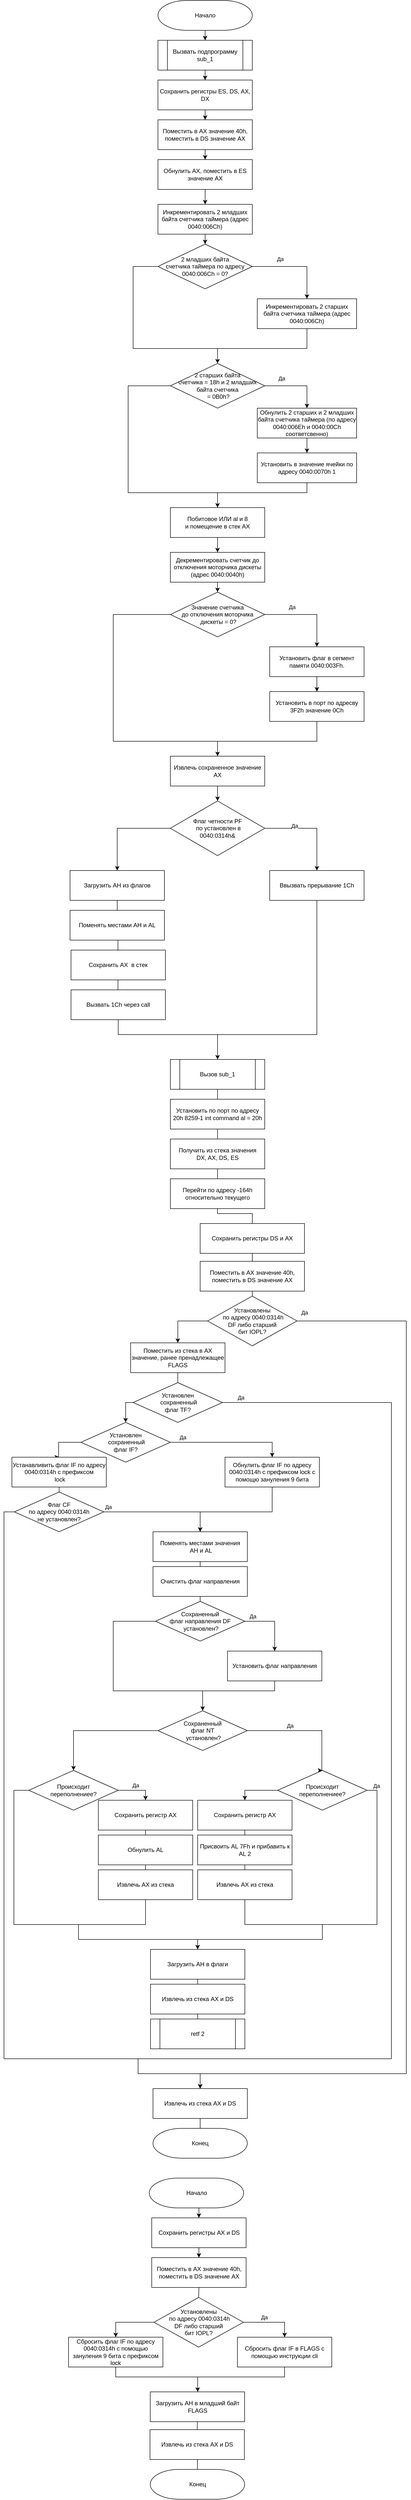 <mxfile version="20.2.8" type="device"><diagram id="fYngIkv_1k9UD44MlV_V" name="Page-1"><mxGraphModel dx="1422" dy="870" grid="1" gridSize="10" guides="1" tooltips="1" connect="1" arrows="1" fold="1" page="1" pageScale="1" pageWidth="850" pageHeight="1100" math="0" shadow="0"><root><mxCell id="0"/><mxCell id="1" parent="0"/><mxCell id="P9aqzzIIjmorkexCd89F-17" style="edgeStyle=orthogonalEdgeStyle;rounded=0;orthogonalLoop=1;jettySize=auto;html=1;entryX=0.5;entryY=0;entryDx=0;entryDy=0;" edge="1" parent="1" source="P9aqzzIIjmorkexCd89F-1" target="P9aqzzIIjmorkexCd89F-4"><mxGeometry relative="1" as="geometry"/></mxCell><mxCell id="P9aqzzIIjmorkexCd89F-1" value="Начало" style="strokeWidth=1;html=1;shape=mxgraph.flowchart.terminator;whiteSpace=wrap;" vertex="1" parent="1"><mxGeometry x="320" y="40" width="190" height="60" as="geometry"/></mxCell><mxCell id="P9aqzzIIjmorkexCd89F-18" style="edgeStyle=orthogonalEdgeStyle;rounded=0;orthogonalLoop=1;jettySize=auto;html=1;entryX=0.5;entryY=0;entryDx=0;entryDy=0;" edge="1" parent="1" source="P9aqzzIIjmorkexCd89F-4" target="P9aqzzIIjmorkexCd89F-5"><mxGeometry relative="1" as="geometry"/></mxCell><mxCell id="P9aqzzIIjmorkexCd89F-4" value="Вызвать подпрограмму sub_1" style="shape=process;whiteSpace=wrap;html=1;backgroundOutline=1;" vertex="1" parent="1"><mxGeometry x="320" y="120" width="190" height="60" as="geometry"/></mxCell><mxCell id="P9aqzzIIjmorkexCd89F-19" style="edgeStyle=orthogonalEdgeStyle;rounded=0;orthogonalLoop=1;jettySize=auto;html=1;" edge="1" parent="1" source="P9aqzzIIjmorkexCd89F-5" target="P9aqzzIIjmorkexCd89F-6"><mxGeometry relative="1" as="geometry"/></mxCell><mxCell id="P9aqzzIIjmorkexCd89F-5" value="Сохранить регистры ES, DS, AX, DX" style="rounded=0;whiteSpace=wrap;html=1;" vertex="1" parent="1"><mxGeometry x="320" y="200" width="190" height="60" as="geometry"/></mxCell><mxCell id="P9aqzzIIjmorkexCd89F-20" style="edgeStyle=orthogonalEdgeStyle;rounded=0;orthogonalLoop=1;jettySize=auto;html=1;" edge="1" parent="1" source="P9aqzzIIjmorkexCd89F-6" target="P9aqzzIIjmorkexCd89F-8"><mxGeometry relative="1" as="geometry"/></mxCell><mxCell id="P9aqzzIIjmorkexCd89F-6" value="Поместить в AX значение 40h, поместить в DS значение AX" style="rounded=0;whiteSpace=wrap;html=1;" vertex="1" parent="1"><mxGeometry x="320" y="280" width="190" height="60" as="geometry"/></mxCell><mxCell id="P9aqzzIIjmorkexCd89F-21" style="edgeStyle=orthogonalEdgeStyle;rounded=0;orthogonalLoop=1;jettySize=auto;html=1;entryX=0.5;entryY=0;entryDx=0;entryDy=0;" edge="1" parent="1" source="P9aqzzIIjmorkexCd89F-8" target="P9aqzzIIjmorkexCd89F-9"><mxGeometry relative="1" as="geometry"/></mxCell><mxCell id="P9aqzzIIjmorkexCd89F-8" value="Обнулить AX, поместить в ES значение AX" style="rounded=0;whiteSpace=wrap;html=1;strokeWidth=1;" vertex="1" parent="1"><mxGeometry x="320" y="360" width="190" height="60" as="geometry"/></mxCell><mxCell id="P9aqzzIIjmorkexCd89F-22" style="edgeStyle=orthogonalEdgeStyle;rounded=0;orthogonalLoop=1;jettySize=auto;html=1;" edge="1" parent="1" source="P9aqzzIIjmorkexCd89F-9" target="P9aqzzIIjmorkexCd89F-10"><mxGeometry relative="1" as="geometry"/></mxCell><mxCell id="P9aqzzIIjmorkexCd89F-9" value="Инкрементировать 2 младших байта счетчика таймера (адрес 0040:006Ch)" style="rounded=0;whiteSpace=wrap;html=1;strokeWidth=1;" vertex="1" parent="1"><mxGeometry x="320" y="450" width="190" height="60" as="geometry"/></mxCell><mxCell id="P9aqzzIIjmorkexCd89F-12" style="edgeStyle=orthogonalEdgeStyle;rounded=0;orthogonalLoop=1;jettySize=auto;html=1;" edge="1" parent="1" source="P9aqzzIIjmorkexCd89F-10" target="P9aqzzIIjmorkexCd89F-11"><mxGeometry relative="1" as="geometry"><Array as="points"><mxPoint x="620" y="575"/></Array></mxGeometry></mxCell><mxCell id="P9aqzzIIjmorkexCd89F-16" value="Да" style="edgeLabel;html=1;align=center;verticalAlign=middle;resizable=0;points=[];" vertex="1" connectable="0" parent="P9aqzzIIjmorkexCd89F-12"><mxGeometry x="-0.36" y="2" relative="1" as="geometry"><mxPoint y="-13" as="offset"/></mxGeometry></mxCell><mxCell id="P9aqzzIIjmorkexCd89F-10" value="2 младших байта &lt;br&gt;счетчика таймера по адресу&lt;br&gt;0040:006Ch = 0?" style="rhombus;whiteSpace=wrap;html=1;strokeWidth=1;" vertex="1" parent="1"><mxGeometry x="320" y="530" width="190" height="90" as="geometry"/></mxCell><mxCell id="P9aqzzIIjmorkexCd89F-11" value="Инкрементировать 2 старших байта счетчика таймера (адрес 0040:006Ch)" style="rounded=0;whiteSpace=wrap;html=1;strokeWidth=1;" vertex="1" parent="1"><mxGeometry x="520" y="640" width="200" height="60" as="geometry"/></mxCell><mxCell id="P9aqzzIIjmorkexCd89F-14" value="" style="endArrow=none;html=1;rounded=0;entryX=0;entryY=0.5;entryDx=0;entryDy=0;" edge="1" parent="1" target="P9aqzzIIjmorkexCd89F-10"><mxGeometry width="50" height="50" relative="1" as="geometry"><mxPoint x="270" y="740" as="sourcePoint"/><mxPoint x="520" y="550" as="targetPoint"/><Array as="points"><mxPoint x="270" y="575"/></Array></mxGeometry></mxCell><mxCell id="P9aqzzIIjmorkexCd89F-15" value="" style="endArrow=none;html=1;rounded=0;entryX=0.5;entryY=1;entryDx=0;entryDy=0;" edge="1" parent="1" target="P9aqzzIIjmorkexCd89F-11"><mxGeometry width="50" height="50" relative="1" as="geometry"><mxPoint x="270" y="740" as="sourcePoint"/><mxPoint x="520" y="550" as="targetPoint"/><Array as="points"><mxPoint x="620" y="740"/></Array></mxGeometry></mxCell><mxCell id="P9aqzzIIjmorkexCd89F-23" value="" style="endArrow=classic;html=1;rounded=0;" edge="1" parent="1"><mxGeometry width="50" height="50" relative="1" as="geometry"><mxPoint x="440" y="740" as="sourcePoint"/><mxPoint x="440" y="770" as="targetPoint"/></mxGeometry></mxCell><mxCell id="P9aqzzIIjmorkexCd89F-27" style="edgeStyle=orthogonalEdgeStyle;rounded=0;orthogonalLoop=1;jettySize=auto;html=1;" edge="1" parent="1" source="P9aqzzIIjmorkexCd89F-24" target="P9aqzzIIjmorkexCd89F-25"><mxGeometry relative="1" as="geometry"><Array as="points"><mxPoint x="620" y="815"/></Array></mxGeometry></mxCell><mxCell id="P9aqzzIIjmorkexCd89F-122" value="Да" style="edgeLabel;html=1;align=center;verticalAlign=middle;resizable=0;points=[];" vertex="1" connectable="0" parent="P9aqzzIIjmorkexCd89F-27"><mxGeometry x="-0.695" y="-3" relative="1" as="geometry"><mxPoint x="14" y="-18" as="offset"/></mxGeometry></mxCell><mxCell id="P9aqzzIIjmorkexCd89F-24" value="2 старших байта&lt;br&gt;счетчика = 18h и 2 младших&lt;br&gt;байта счетчика&lt;br&gt;&amp;nbsp;= 0B0h?" style="rhombus;whiteSpace=wrap;html=1;strokeWidth=1;" vertex="1" parent="1"><mxGeometry x="345" y="770" width="190" height="90" as="geometry"/></mxCell><mxCell id="P9aqzzIIjmorkexCd89F-28" style="edgeStyle=orthogonalEdgeStyle;rounded=0;orthogonalLoop=1;jettySize=auto;html=1;entryX=0.5;entryY=0;entryDx=0;entryDy=0;" edge="1" parent="1" source="P9aqzzIIjmorkexCd89F-25" target="P9aqzzIIjmorkexCd89F-26"><mxGeometry relative="1" as="geometry"/></mxCell><mxCell id="P9aqzzIIjmorkexCd89F-25" value="Обнулить 2 старших и 2 младших байта счетчика таймера (по адресу 0040:006Eh и 0040:00Ch соответсвенно)" style="rounded=0;whiteSpace=wrap;html=1;strokeWidth=1;" vertex="1" parent="1"><mxGeometry x="520" y="860" width="200" height="60" as="geometry"/></mxCell><mxCell id="P9aqzzIIjmorkexCd89F-26" value="Установить в значение ячейки по адресу 0040:0070h 1" style="rounded=0;whiteSpace=wrap;html=1;strokeWidth=1;" vertex="1" parent="1"><mxGeometry x="520" y="950" width="200" height="60" as="geometry"/></mxCell><mxCell id="P9aqzzIIjmorkexCd89F-29" value="" style="endArrow=none;html=1;rounded=0;exitX=0;exitY=0.5;exitDx=0;exitDy=0;entryX=0.5;entryY=1;entryDx=0;entryDy=0;" edge="1" parent="1" source="P9aqzzIIjmorkexCd89F-24" target="P9aqzzIIjmorkexCd89F-26"><mxGeometry width="50" height="50" relative="1" as="geometry"><mxPoint x="470" y="1010" as="sourcePoint"/><mxPoint x="520" y="960" as="targetPoint"/><Array as="points"><mxPoint x="260" y="815"/><mxPoint x="260" y="1030"/><mxPoint x="620" y="1030"/></Array></mxGeometry></mxCell><mxCell id="P9aqzzIIjmorkexCd89F-33" style="edgeStyle=orthogonalEdgeStyle;rounded=0;orthogonalLoop=1;jettySize=auto;html=1;entryX=0.5;entryY=0;entryDx=0;entryDy=0;" edge="1" parent="1" source="P9aqzzIIjmorkexCd89F-30" target="P9aqzzIIjmorkexCd89F-32"><mxGeometry relative="1" as="geometry"/></mxCell><mxCell id="P9aqzzIIjmorkexCd89F-30" value="Побитовое ИЛИ al и 8&lt;br&gt;и помещение в стек AX" style="rounded=0;whiteSpace=wrap;html=1;strokeWidth=1;" vertex="1" parent="1"><mxGeometry x="345" y="1060" width="190" height="60" as="geometry"/></mxCell><mxCell id="P9aqzzIIjmorkexCd89F-31" value="" style="endArrow=classic;html=1;rounded=0;entryX=0.5;entryY=0;entryDx=0;entryDy=0;" edge="1" parent="1" target="P9aqzzIIjmorkexCd89F-30"><mxGeometry width="50" height="50" relative="1" as="geometry"><mxPoint x="440" y="1030" as="sourcePoint"/><mxPoint x="520" y="950" as="targetPoint"/></mxGeometry></mxCell><mxCell id="P9aqzzIIjmorkexCd89F-35" style="edgeStyle=orthogonalEdgeStyle;rounded=0;orthogonalLoop=1;jettySize=auto;html=1;" edge="1" parent="1" source="P9aqzzIIjmorkexCd89F-32" target="P9aqzzIIjmorkexCd89F-34"><mxGeometry relative="1" as="geometry"/></mxCell><mxCell id="P9aqzzIIjmorkexCd89F-32" value="Декрементировать счетчик до отключения моторчика дискеты (адрес 0040:0040h)" style="rounded=0;whiteSpace=wrap;html=1;strokeWidth=1;" vertex="1" parent="1"><mxGeometry x="345" y="1150" width="190" height="60" as="geometry"/></mxCell><mxCell id="P9aqzzIIjmorkexCd89F-38" style="edgeStyle=orthogonalEdgeStyle;rounded=0;orthogonalLoop=1;jettySize=auto;html=1;" edge="1" parent="1" source="P9aqzzIIjmorkexCd89F-34" target="P9aqzzIIjmorkexCd89F-36"><mxGeometry relative="1" as="geometry"><Array as="points"><mxPoint x="640" y="1275"/></Array></mxGeometry></mxCell><mxCell id="P9aqzzIIjmorkexCd89F-123" value="Да" style="edgeLabel;html=1;align=center;verticalAlign=middle;resizable=0;points=[];" vertex="1" connectable="0" parent="P9aqzzIIjmorkexCd89F-38"><mxGeometry x="-0.641" y="-1" relative="1" as="geometry"><mxPoint x="24" y="-16" as="offset"/></mxGeometry></mxCell><mxCell id="P9aqzzIIjmorkexCd89F-34" value="Значение счетчика&lt;br&gt;до отключения моторчика&lt;br&gt;&amp;nbsp;дискеты = 0?" style="rhombus;whiteSpace=wrap;html=1;strokeWidth=1;" vertex="1" parent="1"><mxGeometry x="345" y="1230" width="190" height="90" as="geometry"/></mxCell><mxCell id="P9aqzzIIjmorkexCd89F-40" style="edgeStyle=orthogonalEdgeStyle;rounded=0;orthogonalLoop=1;jettySize=auto;html=1;entryX=0.5;entryY=0;entryDx=0;entryDy=0;" edge="1" parent="1" source="P9aqzzIIjmorkexCd89F-36" target="P9aqzzIIjmorkexCd89F-37"><mxGeometry relative="1" as="geometry"/></mxCell><mxCell id="P9aqzzIIjmorkexCd89F-36" value="Установить флаг в сегмент памяти 0040:003Fh." style="rounded=0;whiteSpace=wrap;html=1;strokeWidth=1;" vertex="1" parent="1"><mxGeometry x="545" y="1340" width="190" height="60" as="geometry"/></mxCell><mxCell id="P9aqzzIIjmorkexCd89F-37" value="Установить в порт по адресву 3F2h значение 0Ch" style="rounded=0;whiteSpace=wrap;html=1;strokeWidth=1;" vertex="1" parent="1"><mxGeometry x="545" y="1430" width="190" height="60" as="geometry"/></mxCell><mxCell id="P9aqzzIIjmorkexCd89F-39" value="" style="endArrow=none;html=1;rounded=0;entryX=0;entryY=0.5;entryDx=0;entryDy=0;exitX=0.5;exitY=1;exitDx=0;exitDy=0;" edge="1" parent="1" source="P9aqzzIIjmorkexCd89F-37" target="P9aqzzIIjmorkexCd89F-34"><mxGeometry width="50" height="50" relative="1" as="geometry"><mxPoint x="400" y="1490" as="sourcePoint"/><mxPoint x="450" y="1440" as="targetPoint"/><Array as="points"><mxPoint x="640" y="1530"/><mxPoint x="230" y="1530"/><mxPoint x="230" y="1275"/></Array></mxGeometry></mxCell><mxCell id="P9aqzzIIjmorkexCd89F-41" value="" style="endArrow=classic;html=1;rounded=0;" edge="1" parent="1"><mxGeometry width="50" height="50" relative="1" as="geometry"><mxPoint x="440" y="1530" as="sourcePoint"/><mxPoint x="440" y="1560" as="targetPoint"/></mxGeometry></mxCell><mxCell id="P9aqzzIIjmorkexCd89F-44" style="edgeStyle=orthogonalEdgeStyle;rounded=0;orthogonalLoop=1;jettySize=auto;html=1;" edge="1" parent="1" source="P9aqzzIIjmorkexCd89F-42" target="P9aqzzIIjmorkexCd89F-43"><mxGeometry relative="1" as="geometry"/></mxCell><mxCell id="P9aqzzIIjmorkexCd89F-42" value="Извлечь сохраненное значение AX" style="rounded=0;whiteSpace=wrap;html=1;strokeWidth=1;" vertex="1" parent="1"><mxGeometry x="345" y="1560" width="190" height="60" as="geometry"/></mxCell><mxCell id="P9aqzzIIjmorkexCd89F-46" style="edgeStyle=orthogonalEdgeStyle;rounded=0;orthogonalLoop=1;jettySize=auto;html=1;entryX=0.5;entryY=0;entryDx=0;entryDy=0;" edge="1" parent="1" source="P9aqzzIIjmorkexCd89F-43" target="P9aqzzIIjmorkexCd89F-45"><mxGeometry relative="1" as="geometry"><Array as="points"><mxPoint x="640" y="1705"/></Array></mxGeometry></mxCell><mxCell id="P9aqzzIIjmorkexCd89F-124" value="Да" style="edgeLabel;html=1;align=center;verticalAlign=middle;resizable=0;points=[];" vertex="1" connectable="0" parent="P9aqzzIIjmorkexCd89F-46"><mxGeometry x="-0.37" y="-2" relative="1" as="geometry"><mxPoint y="-7" as="offset"/></mxGeometry></mxCell><mxCell id="P9aqzzIIjmorkexCd89F-51" style="edgeStyle=orthogonalEdgeStyle;rounded=0;orthogonalLoop=1;jettySize=auto;html=1;exitX=0;exitY=0.5;exitDx=0;exitDy=0;entryX=0.5;entryY=0;entryDx=0;entryDy=0;" edge="1" parent="1" source="P9aqzzIIjmorkexCd89F-43" target="P9aqzzIIjmorkexCd89F-47"><mxGeometry relative="1" as="geometry"/></mxCell><mxCell id="P9aqzzIIjmorkexCd89F-43" value="Флаг четности PF&lt;br&gt;&amp;nbsp;по установлен в &lt;br&gt;0040:0314h&amp;amp;" style="rhombus;whiteSpace=wrap;html=1;strokeWidth=1;" vertex="1" parent="1"><mxGeometry x="345" y="1650" width="190" height="110" as="geometry"/></mxCell><mxCell id="P9aqzzIIjmorkexCd89F-45" value="Ввызвать прерывание 1Ch" style="rounded=0;whiteSpace=wrap;html=1;strokeWidth=1;" vertex="1" parent="1"><mxGeometry x="545" y="1790" width="190" height="60" as="geometry"/></mxCell><mxCell id="P9aqzzIIjmorkexCd89F-47" value="Загрузить AH из флагов" style="rounded=0;whiteSpace=wrap;html=1;strokeWidth=1;" vertex="1" parent="1"><mxGeometry x="143" y="1790" width="190" height="60" as="geometry"/></mxCell><mxCell id="P9aqzzIIjmorkexCd89F-48" value="Поменять местами AH и AL" style="rounded=0;whiteSpace=wrap;html=1;strokeWidth=1;" vertex="1" parent="1"><mxGeometry x="143" y="1870" width="190" height="60" as="geometry"/></mxCell><mxCell id="P9aqzzIIjmorkexCd89F-49" value="Сохранить AX&amp;nbsp; в стек" style="rounded=0;whiteSpace=wrap;html=1;strokeWidth=1;" vertex="1" parent="1"><mxGeometry x="145" y="1950" width="190" height="60" as="geometry"/></mxCell><mxCell id="P9aqzzIIjmorkexCd89F-50" value="Вызвать 1Ch через call" style="rounded=0;whiteSpace=wrap;html=1;strokeWidth=1;" vertex="1" parent="1"><mxGeometry x="145" y="2030" width="190" height="60" as="geometry"/></mxCell><mxCell id="P9aqzzIIjmorkexCd89F-52" value="" style="endArrow=none;html=1;rounded=0;exitX=0.5;exitY=1;exitDx=0;exitDy=0;entryX=0.5;entryY=0;entryDx=0;entryDy=0;" edge="1" parent="1" source="P9aqzzIIjmorkexCd89F-47" target="P9aqzzIIjmorkexCd89F-48"><mxGeometry width="50" height="50" relative="1" as="geometry"><mxPoint x="370" y="1940" as="sourcePoint"/><mxPoint x="420" y="1890" as="targetPoint"/></mxGeometry></mxCell><mxCell id="P9aqzzIIjmorkexCd89F-53" value="" style="endArrow=none;html=1;rounded=0;exitX=0.5;exitY=1;exitDx=0;exitDy=0;entryX=0.5;entryY=0;entryDx=0;entryDy=0;" edge="1" parent="1"><mxGeometry width="50" height="50" relative="1" as="geometry"><mxPoint x="239.5" y="1930" as="sourcePoint"/><mxPoint x="239.5" y="1950" as="targetPoint"/></mxGeometry></mxCell><mxCell id="P9aqzzIIjmorkexCd89F-54" value="" style="endArrow=none;html=1;rounded=0;exitX=0.5;exitY=1;exitDx=0;exitDy=0;entryX=0.5;entryY=0;entryDx=0;entryDy=0;" edge="1" parent="1"><mxGeometry width="50" height="50" relative="1" as="geometry"><mxPoint x="239.5" y="2010" as="sourcePoint"/><mxPoint x="239.5" y="2030" as="targetPoint"/></mxGeometry></mxCell><mxCell id="P9aqzzIIjmorkexCd89F-56" value="" style="endArrow=none;html=1;rounded=0;entryX=0.5;entryY=1;entryDx=0;entryDy=0;exitX=0.5;exitY=1;exitDx=0;exitDy=0;" edge="1" parent="1" source="P9aqzzIIjmorkexCd89F-50" target="P9aqzzIIjmorkexCd89F-45"><mxGeometry width="50" height="50" relative="1" as="geometry"><mxPoint x="370" y="2020" as="sourcePoint"/><mxPoint x="420" y="1970" as="targetPoint"/><Array as="points"><mxPoint x="240" y="2120"/><mxPoint x="640" y="2120"/></Array></mxGeometry></mxCell><mxCell id="P9aqzzIIjmorkexCd89F-57" value="Вызов sub_1" style="shape=process;whiteSpace=wrap;html=1;backgroundOutline=1;strokeWidth=1;" vertex="1" parent="1"><mxGeometry x="345" y="2170" width="190" height="60" as="geometry"/></mxCell><mxCell id="P9aqzzIIjmorkexCd89F-58" value="Установить по порт по адресу 20h 8259-1 int command al = 20h" style="rounded=0;whiteSpace=wrap;html=1;strokeWidth=1;" vertex="1" parent="1"><mxGeometry x="345" y="2250" width="190" height="60" as="geometry"/></mxCell><mxCell id="P9aqzzIIjmorkexCd89F-59" value="Получить из стека значения &lt;br&gt;DX, AX, DS, ES" style="rounded=0;whiteSpace=wrap;html=1;strokeWidth=1;" vertex="1" parent="1"><mxGeometry x="345" y="2330" width="190" height="60" as="geometry"/></mxCell><mxCell id="P9aqzzIIjmorkexCd89F-60" value="" style="endArrow=classic;html=1;rounded=0;entryX=0.5;entryY=0;entryDx=0;entryDy=0;" edge="1" parent="1" target="P9aqzzIIjmorkexCd89F-57"><mxGeometry width="50" height="50" relative="1" as="geometry"><mxPoint x="440" y="2120" as="sourcePoint"/><mxPoint x="570" y="2190" as="targetPoint"/></mxGeometry></mxCell><mxCell id="P9aqzzIIjmorkexCd89F-62" value="" style="endArrow=none;html=1;rounded=0;exitX=0.5;exitY=1;exitDx=0;exitDy=0;entryX=0.5;entryY=0;entryDx=0;entryDy=0;" edge="1" parent="1" source="P9aqzzIIjmorkexCd89F-57" target="P9aqzzIIjmorkexCd89F-58"><mxGeometry width="50" height="50" relative="1" as="geometry"><mxPoint x="464.5" y="2230" as="sourcePoint"/><mxPoint x="464.5" y="2250" as="targetPoint"/></mxGeometry></mxCell><mxCell id="P9aqzzIIjmorkexCd89F-63" value="" style="endArrow=none;html=1;rounded=0;exitX=0.5;exitY=1;exitDx=0;exitDy=0;entryX=0.5;entryY=0;entryDx=0;entryDy=0;" edge="1" parent="1" source="P9aqzzIIjmorkexCd89F-58" target="P9aqzzIIjmorkexCd89F-59"><mxGeometry width="50" height="50" relative="1" as="geometry"><mxPoint x="464.5" y="2310" as="sourcePoint"/><mxPoint x="464.5" y="2330" as="targetPoint"/></mxGeometry></mxCell><mxCell id="P9aqzzIIjmorkexCd89F-64" value="Перейти по адресу -164h относительно текущего" style="rounded=0;whiteSpace=wrap;html=1;strokeWidth=1;" vertex="1" parent="1"><mxGeometry x="345" y="2410" width="190" height="60" as="geometry"/></mxCell><mxCell id="P9aqzzIIjmorkexCd89F-65" value="" style="endArrow=none;html=1;rounded=0;exitX=0.5;exitY=1;exitDx=0;exitDy=0;entryX=0.5;entryY=0;entryDx=0;entryDy=0;" edge="1" parent="1" source="P9aqzzIIjmorkexCd89F-59" target="P9aqzzIIjmorkexCd89F-64"><mxGeometry width="50" height="50" relative="1" as="geometry"><mxPoint x="464.5" y="2390" as="sourcePoint"/><mxPoint x="464.5" y="2410" as="targetPoint"/></mxGeometry></mxCell><mxCell id="P9aqzzIIjmorkexCd89F-125" value="Сохранить регистры DS и AX" style="rounded=0;whiteSpace=wrap;html=1;" vertex="1" parent="1"><mxGeometry x="405" y="2500" width="210" height="60" as="geometry"/></mxCell><mxCell id="P9aqzzIIjmorkexCd89F-126" value="Поместить в AX значение 40h, поместить в DS значение AX" style="rounded=0;whiteSpace=wrap;html=1;" vertex="1" parent="1"><mxGeometry x="405" y="2576" width="210" height="60" as="geometry"/></mxCell><mxCell id="P9aqzzIIjmorkexCd89F-127" style="edgeStyle=orthogonalEdgeStyle;rounded=0;orthogonalLoop=1;jettySize=auto;html=1;entryX=0.5;entryY=0;entryDx=0;entryDy=0;" edge="1" parent="1" source="P9aqzzIIjmorkexCd89F-130" target="P9aqzzIIjmorkexCd89F-188"><mxGeometry relative="1" as="geometry"><mxPoint x="420" y="4240" as="targetPoint"/><Array as="points"><mxPoint x="820" y="2696"/><mxPoint x="820" y="4210"/><mxPoint x="405" y="4210"/></Array></mxGeometry></mxCell><mxCell id="P9aqzzIIjmorkexCd89F-128" value="Да" style="edgeLabel;html=1;align=center;verticalAlign=middle;resizable=0;points=[];" vertex="1" connectable="0" parent="P9aqzzIIjmorkexCd89F-127"><mxGeometry x="-0.629" y="-1" relative="1" as="geometry"><mxPoint x="-204" y="-201" as="offset"/></mxGeometry></mxCell><mxCell id="P9aqzzIIjmorkexCd89F-129" style="edgeStyle=orthogonalEdgeStyle;rounded=0;orthogonalLoop=1;jettySize=auto;html=1;entryX=0.5;entryY=0;entryDx=0;entryDy=0;" edge="1" parent="1" source="P9aqzzIIjmorkexCd89F-130" target="P9aqzzIIjmorkexCd89F-137"><mxGeometry relative="1" as="geometry"><Array as="points"><mxPoint x="360" y="2696"/></Array></mxGeometry></mxCell><mxCell id="P9aqzzIIjmorkexCd89F-130" value="Установлены&lt;br&gt;&amp;nbsp;по адресу 0040:0314h&lt;br&gt;DF либо старший &lt;br&gt;бит IOPL?" style="rhombus;whiteSpace=wrap;html=1;" vertex="1" parent="1"><mxGeometry x="420" y="2646" width="180" height="100" as="geometry"/></mxCell><mxCell id="P9aqzzIIjmorkexCd89F-131" value="" style="endArrow=none;html=1;rounded=0;exitX=0.5;exitY=1;exitDx=0;exitDy=0;entryX=0.5;entryY=0;entryDx=0;entryDy=0;" edge="1" parent="1" source="P9aqzzIIjmorkexCd89F-125" target="P9aqzzIIjmorkexCd89F-126"><mxGeometry width="50" height="50" relative="1" as="geometry"><mxPoint x="485" y="2766" as="sourcePoint"/><mxPoint x="535" y="2716" as="targetPoint"/></mxGeometry></mxCell><mxCell id="P9aqzzIIjmorkexCd89F-132" value="" style="endArrow=none;html=1;rounded=0;exitX=0.5;exitY=1;exitDx=0;exitDy=0;entryX=0.5;entryY=0;entryDx=0;entryDy=0;" edge="1" parent="1" source="P9aqzzIIjmorkexCd89F-126" target="P9aqzzIIjmorkexCd89F-130"><mxGeometry width="50" height="50" relative="1" as="geometry"><mxPoint x="485" y="2766" as="sourcePoint"/><mxPoint x="535" y="2716" as="targetPoint"/></mxGeometry></mxCell><mxCell id="P9aqzzIIjmorkexCd89F-133" style="edgeStyle=orthogonalEdgeStyle;rounded=0;orthogonalLoop=1;jettySize=auto;html=1;entryX=0.5;entryY=0;entryDx=0;entryDy=0;" edge="1" parent="1" source="P9aqzzIIjmorkexCd89F-136" target="P9aqzzIIjmorkexCd89F-187"><mxGeometry relative="1" as="geometry"><Array as="points"><mxPoint x="255" y="2860"/></Array></mxGeometry></mxCell><mxCell id="P9aqzzIIjmorkexCd89F-134" style="edgeStyle=orthogonalEdgeStyle;rounded=0;orthogonalLoop=1;jettySize=auto;html=1;entryX=0.5;entryY=0;entryDx=0;entryDy=0;" edge="1" parent="1" source="P9aqzzIIjmorkexCd89F-136" target="P9aqzzIIjmorkexCd89F-188"><mxGeometry relative="1" as="geometry"><mxPoint x="420" y="4240" as="targetPoint"/><Array as="points"><mxPoint x="790" y="2860"/><mxPoint x="790" y="4180"/><mxPoint x="280" y="4180"/><mxPoint x="280" y="4210"/><mxPoint x="405" y="4210"/></Array></mxGeometry></mxCell><mxCell id="P9aqzzIIjmorkexCd89F-135" value="Да" style="edgeLabel;html=1;align=center;verticalAlign=middle;resizable=0;points=[];" vertex="1" connectable="0" parent="P9aqzzIIjmorkexCd89F-134"><mxGeometry x="-0.872" relative="1" as="geometry"><mxPoint x="-114" y="-10" as="offset"/></mxGeometry></mxCell><mxCell id="P9aqzzIIjmorkexCd89F-136" value="Установлен&lt;br&gt;&amp;nbsp;сохраненный&lt;br&gt;флаг TF?" style="rhombus;whiteSpace=wrap;html=1;" vertex="1" parent="1"><mxGeometry x="270" y="2820" width="180" height="80" as="geometry"/></mxCell><mxCell id="P9aqzzIIjmorkexCd89F-137" value="Поместить из стека в AX значение, ранее пренадлежащее FLAGS" style="rounded=0;whiteSpace=wrap;html=1;" vertex="1" parent="1"><mxGeometry x="265" y="2740" width="190" height="60" as="geometry"/></mxCell><mxCell id="P9aqzzIIjmorkexCd89F-138" style="edgeStyle=orthogonalEdgeStyle;rounded=0;orthogonalLoop=1;jettySize=auto;html=1;entryX=0.5;entryY=0;entryDx=0;entryDy=0;exitX=0;exitY=0.5;exitDx=0;exitDy=0;" edge="1" parent="1" source="P9aqzzIIjmorkexCd89F-187" target="P9aqzzIIjmorkexCd89F-142"><mxGeometry relative="1" as="geometry"><mxPoint x="885" y="2910" as="sourcePoint"/><mxPoint x="120" y="3000" as="targetPoint"/><Array as="points"><mxPoint x="120" y="2940"/></Array></mxGeometry></mxCell><mxCell id="P9aqzzIIjmorkexCd89F-139" style="edgeStyle=orthogonalEdgeStyle;rounded=0;orthogonalLoop=1;jettySize=auto;html=1;entryX=0.5;entryY=0;entryDx=0;entryDy=0;exitX=1;exitY=0.5;exitDx=0;exitDy=0;" edge="1" parent="1" source="P9aqzzIIjmorkexCd89F-187" target="P9aqzzIIjmorkexCd89F-186"><mxGeometry relative="1" as="geometry"><mxPoint x="705" y="2910" as="sourcePoint"/><mxPoint x="620" y="2970" as="targetPoint"/><Array as="points"><mxPoint x="550" y="2940"/></Array></mxGeometry></mxCell><mxCell id="P9aqzzIIjmorkexCd89F-140" value="Да" style="edgeLabel;html=1;align=center;verticalAlign=middle;resizable=0;points=[];" vertex="1" connectable="0" parent="P9aqzzIIjmorkexCd89F-139"><mxGeometry x="-0.279" y="1" relative="1" as="geometry"><mxPoint x="-60" y="-9" as="offset"/></mxGeometry></mxCell><mxCell id="P9aqzzIIjmorkexCd89F-141" value="" style="endArrow=none;html=1;rounded=0;exitX=0.5;exitY=1;exitDx=0;exitDy=0;" edge="1" parent="1" source="P9aqzzIIjmorkexCd89F-137" target="P9aqzzIIjmorkexCd89F-136"><mxGeometry width="50" height="50" relative="1" as="geometry"><mxPoint x="655" y="2920" as="sourcePoint"/><mxPoint x="705" y="2870" as="targetPoint"/></mxGeometry></mxCell><mxCell id="P9aqzzIIjmorkexCd89F-142" value="Устанавливить флаг IF по адресу 0040:0314h с префиксом&lt;br&gt;&amp;nbsp;lock" style="rounded=0;whiteSpace=wrap;html=1;" vertex="1" parent="1"><mxGeometry x="26" y="2970" width="190" height="60" as="geometry"/></mxCell><mxCell id="P9aqzzIIjmorkexCd89F-143" style="edgeStyle=orthogonalEdgeStyle;rounded=0;orthogonalLoop=1;jettySize=auto;html=1;entryX=0.5;entryY=0;entryDx=0;entryDy=0;" edge="1" parent="1" source="P9aqzzIIjmorkexCd89F-146" target="P9aqzzIIjmorkexCd89F-148"><mxGeometry relative="1" as="geometry"><mxPoint x="350" y="3110" as="targetPoint"/><Array as="points"><mxPoint x="405" y="3080"/></Array></mxGeometry></mxCell><mxCell id="P9aqzzIIjmorkexCd89F-144" value="Да" style="edgeLabel;html=1;align=center;verticalAlign=middle;resizable=0;points=[];" vertex="1" connectable="0" parent="P9aqzzIIjmorkexCd89F-143"><mxGeometry x="-0.376" y="3" relative="1" as="geometry"><mxPoint x="-64" y="-7" as="offset"/></mxGeometry></mxCell><mxCell id="P9aqzzIIjmorkexCd89F-145" style="edgeStyle=orthogonalEdgeStyle;rounded=0;orthogonalLoop=1;jettySize=auto;html=1;entryX=0.5;entryY=0;entryDx=0;entryDy=0;" edge="1" parent="1" source="P9aqzzIIjmorkexCd89F-146" target="P9aqzzIIjmorkexCd89F-188"><mxGeometry relative="1" as="geometry"><mxPoint x="420" y="4240" as="targetPoint"/><Array as="points"><mxPoint x="10" y="3080"/><mxPoint x="10" y="4180"/><mxPoint x="280" y="4180"/><mxPoint x="280" y="4210"/><mxPoint x="405" y="4210"/></Array></mxGeometry></mxCell><mxCell id="P9aqzzIIjmorkexCd89F-146" value="Флаг CF&lt;br&gt;по адресу 0040:0314h&lt;br&gt;не установлен?" style="rhombus;whiteSpace=wrap;html=1;" vertex="1" parent="1"><mxGeometry x="31" y="3040" width="180" height="80" as="geometry"/></mxCell><mxCell id="P9aqzzIIjmorkexCd89F-147" value="" style="endArrow=none;html=1;rounded=0;exitX=0.5;exitY=1;exitDx=0;exitDy=0;entryX=0.5;entryY=0;entryDx=0;entryDy=0;" edge="1" parent="1" source="P9aqzzIIjmorkexCd89F-142" target="P9aqzzIIjmorkexCd89F-146"><mxGeometry width="50" height="50" relative="1" as="geometry"><mxPoint x="656" y="3030" as="sourcePoint"/><mxPoint x="706" y="2980" as="targetPoint"/></mxGeometry></mxCell><mxCell id="P9aqzzIIjmorkexCd89F-148" value="Поменять местами значения&lt;br&gt;&amp;nbsp;AH и AL" style="rounded=0;whiteSpace=wrap;html=1;" vertex="1" parent="1"><mxGeometry x="310" y="3120" width="190" height="60" as="geometry"/></mxCell><mxCell id="P9aqzzIIjmorkexCd89F-149" value="Очистить флаг направления" style="rounded=0;whiteSpace=wrap;html=1;" vertex="1" parent="1"><mxGeometry x="310" y="3190" width="190" height="60" as="geometry"/></mxCell><mxCell id="P9aqzzIIjmorkexCd89F-150" style="edgeStyle=orthogonalEdgeStyle;rounded=0;orthogonalLoop=1;jettySize=auto;html=1;entryX=0.5;entryY=0;entryDx=0;entryDy=0;" edge="1" parent="1" source="P9aqzzIIjmorkexCd89F-153" target="P9aqzzIIjmorkexCd89F-156"><mxGeometry relative="1" as="geometry"><mxPoint x="560" y="3360" as="targetPoint"/><Array as="points"><mxPoint x="555" y="3300"/></Array></mxGeometry></mxCell><mxCell id="P9aqzzIIjmorkexCd89F-151" value="Да" style="edgeLabel;html=1;align=center;verticalAlign=middle;resizable=0;points=[];" vertex="1" connectable="0" parent="P9aqzzIIjmorkexCd89F-150"><mxGeometry x="-0.262" y="4" relative="1" as="geometry"><mxPoint x="-29" y="-6" as="offset"/></mxGeometry></mxCell><mxCell id="P9aqzzIIjmorkexCd89F-152" style="edgeStyle=orthogonalEdgeStyle;rounded=0;orthogonalLoop=1;jettySize=auto;html=1;" edge="1" parent="1" source="P9aqzzIIjmorkexCd89F-153"><mxGeometry relative="1" as="geometry"><mxPoint x="410.0" y="3480" as="targetPoint"/><Array as="points"><mxPoint x="230" y="3300"/><mxPoint x="230" y="3440"/><mxPoint x="410" y="3440"/><mxPoint x="410" y="3480"/></Array></mxGeometry></mxCell><mxCell id="P9aqzzIIjmorkexCd89F-153" value="Сохраненный&lt;br&gt;флаг направления DF&lt;br&gt;&amp;nbsp;установлен?" style="rhombus;whiteSpace=wrap;html=1;" vertex="1" parent="1"><mxGeometry x="315" y="3260" width="180" height="80" as="geometry"/></mxCell><mxCell id="P9aqzzIIjmorkexCd89F-154" value="" style="endArrow=none;html=1;rounded=0;exitX=0.5;exitY=1;exitDx=0;exitDy=0;entryX=0.5;entryY=0;entryDx=0;entryDy=0;" edge="1" parent="1" source="P9aqzzIIjmorkexCd89F-148" target="P9aqzzIIjmorkexCd89F-149"><mxGeometry width="50" height="50" relative="1" as="geometry"><mxPoint x="460" y="3070" as="sourcePoint"/><mxPoint x="510" y="3020" as="targetPoint"/></mxGeometry></mxCell><mxCell id="P9aqzzIIjmorkexCd89F-155" value="" style="endArrow=none;html=1;rounded=0;exitX=0.5;exitY=0;exitDx=0;exitDy=0;entryX=0.5;entryY=1;entryDx=0;entryDy=0;" edge="1" parent="1" source="P9aqzzIIjmorkexCd89F-153" target="P9aqzzIIjmorkexCd89F-149"><mxGeometry width="50" height="50" relative="1" as="geometry"><mxPoint x="460" y="3070" as="sourcePoint"/><mxPoint x="510" y="3020" as="targetPoint"/></mxGeometry></mxCell><mxCell id="P9aqzzIIjmorkexCd89F-156" value="Установить флаг направления" style="rounded=0;whiteSpace=wrap;html=1;" vertex="1" parent="1"><mxGeometry x="460" y="3360" width="190" height="60" as="geometry"/></mxCell><mxCell id="P9aqzzIIjmorkexCd89F-157" value="" style="endArrow=none;html=1;rounded=0;entryX=0.5;entryY=1;entryDx=0;entryDy=0;" edge="1" parent="1" target="P9aqzzIIjmorkexCd89F-156"><mxGeometry width="50" height="50" relative="1" as="geometry"><mxPoint x="400.0" y="3440" as="sourcePoint"/><mxPoint x="460" y="3210" as="targetPoint"/><Array as="points"><mxPoint x="555" y="3440"/></Array></mxGeometry></mxCell><mxCell id="P9aqzzIIjmorkexCd89F-158" style="edgeStyle=orthogonalEdgeStyle;rounded=0;orthogonalLoop=1;jettySize=auto;html=1;entryX=0.5;entryY=0;entryDx=0;entryDy=0;" edge="1" parent="1" source="P9aqzzIIjmorkexCd89F-161" target="P9aqzzIIjmorkexCd89F-165"><mxGeometry relative="1" as="geometry"><mxPoint x="590" y="3600" as="targetPoint"/><Array as="points"><mxPoint x="650" y="3520"/></Array></mxGeometry></mxCell><mxCell id="P9aqzzIIjmorkexCd89F-159" value="Да" style="edgeLabel;html=1;align=center;verticalAlign=middle;resizable=0;points=[];" vertex="1" connectable="0" parent="P9aqzzIIjmorkexCd89F-158"><mxGeometry x="-0.259" y="-4" relative="1" as="geometry"><mxPoint y="-14" as="offset"/></mxGeometry></mxCell><mxCell id="P9aqzzIIjmorkexCd89F-160" style="edgeStyle=orthogonalEdgeStyle;rounded=0;orthogonalLoop=1;jettySize=auto;html=1;entryX=0.5;entryY=0;entryDx=0;entryDy=0;" edge="1" parent="1" source="P9aqzzIIjmorkexCd89F-161" target="P9aqzzIIjmorkexCd89F-175"><mxGeometry relative="1" as="geometry"/></mxCell><mxCell id="P9aqzzIIjmorkexCd89F-161" value="Сохраненный&lt;br&gt;флаг NT&lt;br&gt;&amp;nbsp;установлен?" style="rhombus;whiteSpace=wrap;html=1;" vertex="1" parent="1"><mxGeometry x="320" y="3480" width="180" height="80" as="geometry"/></mxCell><mxCell id="P9aqzzIIjmorkexCd89F-162" style="edgeStyle=orthogonalEdgeStyle;rounded=0;orthogonalLoop=1;jettySize=auto;html=1;" edge="1" parent="1" source="P9aqzzIIjmorkexCd89F-165"><mxGeometry relative="1" as="geometry"><mxPoint x="400.0" y="3960" as="targetPoint"/><Array as="points"><mxPoint x="761" y="3640"/><mxPoint x="761" y="3910"/><mxPoint x="651" y="3910"/><mxPoint x="651" y="3940"/><mxPoint x="400" y="3940"/></Array></mxGeometry></mxCell><mxCell id="P9aqzzIIjmorkexCd89F-163" value="Да" style="edgeLabel;html=1;align=center;verticalAlign=middle;resizable=0;points=[];" vertex="1" connectable="0" parent="P9aqzzIIjmorkexCd89F-162"><mxGeometry x="-0.371" y="-3" relative="1" as="geometry"><mxPoint x="2" y="-210" as="offset"/></mxGeometry></mxCell><mxCell id="P9aqzzIIjmorkexCd89F-164" style="edgeStyle=orthogonalEdgeStyle;rounded=0;orthogonalLoop=1;jettySize=auto;html=1;entryX=0.5;entryY=0;entryDx=0;entryDy=0;" edge="1" parent="1" source="P9aqzzIIjmorkexCd89F-165" target="P9aqzzIIjmorkexCd89F-166"><mxGeometry relative="1" as="geometry"><mxPoint x="491" y="3690" as="targetPoint"/><Array as="points"><mxPoint x="495" y="3640"/></Array></mxGeometry></mxCell><mxCell id="P9aqzzIIjmorkexCd89F-165" value="Происходит&lt;br&gt;переполнениее?" style="rhombus;whiteSpace=wrap;html=1;" vertex="1" parent="1"><mxGeometry x="561" y="3600" width="180" height="80" as="geometry"/></mxCell><mxCell id="P9aqzzIIjmorkexCd89F-166" value="Сохранить регистр AX" style="rounded=0;whiteSpace=wrap;html=1;" vertex="1" parent="1"><mxGeometry x="400" y="3660" width="190" height="60" as="geometry"/></mxCell><mxCell id="P9aqzzIIjmorkexCd89F-167" value="Присвоить AL 7Fh и прибавить к AL 2" style="rounded=0;whiteSpace=wrap;html=1;" vertex="1" parent="1"><mxGeometry x="400" y="3730" width="190" height="60" as="geometry"/></mxCell><mxCell id="P9aqzzIIjmorkexCd89F-168" value="Извлечь AX из стека" style="rounded=0;whiteSpace=wrap;html=1;" vertex="1" parent="1"><mxGeometry x="400" y="3800" width="190" height="60" as="geometry"/></mxCell><mxCell id="P9aqzzIIjmorkexCd89F-169" value="" style="endArrow=none;html=1;rounded=0;exitX=0.5;exitY=1;exitDx=0;exitDy=0;entryX=0.5;entryY=0;entryDx=0;entryDy=0;" edge="1" parent="1" source="P9aqzzIIjmorkexCd89F-166" target="P9aqzzIIjmorkexCd89F-167"><mxGeometry width="50" height="50" relative="1" as="geometry"><mxPoint x="601" y="3740" as="sourcePoint"/><mxPoint x="651" y="3690" as="targetPoint"/></mxGeometry></mxCell><mxCell id="P9aqzzIIjmorkexCd89F-170" value="" style="endArrow=none;html=1;rounded=0;exitX=0.5;exitY=1;exitDx=0;exitDy=0;entryX=0.5;entryY=0;entryDx=0;entryDy=0;" edge="1" parent="1" source="P9aqzzIIjmorkexCd89F-167" target="P9aqzzIIjmorkexCd89F-168"><mxGeometry width="50" height="50" relative="1" as="geometry"><mxPoint x="601" y="3740" as="sourcePoint"/><mxPoint x="651" y="3690" as="targetPoint"/></mxGeometry></mxCell><mxCell id="P9aqzzIIjmorkexCd89F-171" value="" style="endArrow=none;html=1;rounded=0;entryX=0.5;entryY=1;entryDx=0;entryDy=0;" edge="1" parent="1" target="P9aqzzIIjmorkexCd89F-168"><mxGeometry width="50" height="50" relative="1" as="geometry"><mxPoint x="651" y="3910" as="sourcePoint"/><mxPoint x="651" y="3690" as="targetPoint"/><Array as="points"><mxPoint x="495" y="3910"/></Array></mxGeometry></mxCell><mxCell id="P9aqzzIIjmorkexCd89F-172" style="edgeStyle=orthogonalEdgeStyle;rounded=0;orthogonalLoop=1;jettySize=auto;html=1;entryX=0.5;entryY=0;entryDx=0;entryDy=0;" edge="1" parent="1" source="P9aqzzIIjmorkexCd89F-175" target="P9aqzzIIjmorkexCd89F-176"><mxGeometry relative="1" as="geometry"><mxPoint x="280" y="3680" as="targetPoint"/><Array as="points"><mxPoint x="295" y="3640"/></Array></mxGeometry></mxCell><mxCell id="P9aqzzIIjmorkexCd89F-173" value="Да" style="edgeLabel;html=1;align=center;verticalAlign=middle;resizable=0;points=[];" vertex="1" connectable="0" parent="P9aqzzIIjmorkexCd89F-172"><mxGeometry x="-0.15" relative="1" as="geometry"><mxPoint x="3" y="-10" as="offset"/></mxGeometry></mxCell><mxCell id="P9aqzzIIjmorkexCd89F-174" style="edgeStyle=orthogonalEdgeStyle;rounded=0;orthogonalLoop=1;jettySize=auto;html=1;" edge="1" parent="1" source="P9aqzzIIjmorkexCd89F-175"><mxGeometry relative="1" as="geometry"><mxPoint x="400.0" y="3960" as="targetPoint"/><Array as="points"><mxPoint x="30" y="3640"/><mxPoint x="30" y="3910"/><mxPoint x="160" y="3910"/><mxPoint x="160" y="3940"/><mxPoint x="400" y="3940"/></Array></mxGeometry></mxCell><mxCell id="P9aqzzIIjmorkexCd89F-175" value="Происходит&lt;br&gt;переполнениее?" style="rhombus;whiteSpace=wrap;html=1;" vertex="1" parent="1"><mxGeometry x="60" y="3600" width="180" height="80" as="geometry"/></mxCell><mxCell id="P9aqzzIIjmorkexCd89F-176" value="Сохранить регистр AX" style="rounded=0;whiteSpace=wrap;html=1;" vertex="1" parent="1"><mxGeometry x="200" y="3660" width="190" height="60" as="geometry"/></mxCell><mxCell id="P9aqzzIIjmorkexCd89F-177" value="Обнулить AL" style="rounded=0;whiteSpace=wrap;html=1;" vertex="1" parent="1"><mxGeometry x="200" y="3730" width="190" height="60" as="geometry"/></mxCell><mxCell id="P9aqzzIIjmorkexCd89F-178" value="Извлечь AX из стека" style="rounded=0;whiteSpace=wrap;html=1;" vertex="1" parent="1"><mxGeometry x="200" y="3800" width="190" height="60" as="geometry"/></mxCell><mxCell id="P9aqzzIIjmorkexCd89F-179" value="" style="endArrow=none;html=1;rounded=0;exitX=0.5;exitY=1;exitDx=0;exitDy=0;entryX=0.5;entryY=0;entryDx=0;entryDy=0;" edge="1" parent="1" source="P9aqzzIIjmorkexCd89F-176" target="P9aqzzIIjmorkexCd89F-177"><mxGeometry width="50" height="50" relative="1" as="geometry"><mxPoint x="401" y="3740" as="sourcePoint"/><mxPoint x="451" y="3690" as="targetPoint"/></mxGeometry></mxCell><mxCell id="P9aqzzIIjmorkexCd89F-180" value="" style="endArrow=none;html=1;rounded=0;exitX=0.5;exitY=1;exitDx=0;exitDy=0;entryX=0.5;entryY=0;entryDx=0;entryDy=0;" edge="1" parent="1" source="P9aqzzIIjmorkexCd89F-177" target="P9aqzzIIjmorkexCd89F-178"><mxGeometry width="50" height="50" relative="1" as="geometry"><mxPoint x="401" y="3740" as="sourcePoint"/><mxPoint x="451" y="3690" as="targetPoint"/></mxGeometry></mxCell><mxCell id="P9aqzzIIjmorkexCd89F-181" value="" style="endArrow=none;html=1;rounded=0;exitX=0.5;exitY=1;exitDx=0;exitDy=0;" edge="1" parent="1" source="P9aqzzIIjmorkexCd89F-178"><mxGeometry width="50" height="50" relative="1" as="geometry"><mxPoint x="270" y="3690" as="sourcePoint"/><mxPoint x="160" y="3910" as="targetPoint"/><Array as="points"><mxPoint x="295" y="3910"/></Array></mxGeometry></mxCell><mxCell id="P9aqzzIIjmorkexCd89F-182" value="Загрузить AH в флаги" style="rounded=0;whiteSpace=wrap;html=1;" vertex="1" parent="1"><mxGeometry x="305" y="3960" width="190" height="60" as="geometry"/></mxCell><mxCell id="P9aqzzIIjmorkexCd89F-183" value="Извлечь из стека AX и DS" style="rounded=0;whiteSpace=wrap;html=1;" vertex="1" parent="1"><mxGeometry x="305" y="4030" width="190" height="60" as="geometry"/></mxCell><mxCell id="P9aqzzIIjmorkexCd89F-184" value="retf 2" style="shape=process;whiteSpace=wrap;html=1;backgroundOutline=1;" vertex="1" parent="1"><mxGeometry x="305" y="4100" width="190" height="60" as="geometry"/></mxCell><mxCell id="P9aqzzIIjmorkexCd89F-185" style="edgeStyle=orthogonalEdgeStyle;rounded=0;orthogonalLoop=1;jettySize=auto;html=1;entryX=0.5;entryY=0;entryDx=0;entryDy=0;" edge="1" parent="1" source="P9aqzzIIjmorkexCd89F-186" target="P9aqzzIIjmorkexCd89F-148"><mxGeometry relative="1" as="geometry"><Array as="points"><mxPoint x="550" y="3080"/><mxPoint x="405" y="3080"/></Array></mxGeometry></mxCell><mxCell id="P9aqzzIIjmorkexCd89F-186" value="Обнулить флаг IF по адресу 0040:0314h с префиксом lock с помощю зануления 9 бита" style="rounded=0;whiteSpace=wrap;html=1;" vertex="1" parent="1"><mxGeometry x="455" y="2970" width="190" height="60" as="geometry"/></mxCell><mxCell id="P9aqzzIIjmorkexCd89F-187" value="Установлен&lt;br&gt;&amp;nbsp;сохраненный&lt;br&gt;флаг IF?" style="rhombus;whiteSpace=wrap;html=1;" vertex="1" parent="1"><mxGeometry x="165" y="2900" width="180" height="80" as="geometry"/></mxCell><mxCell id="P9aqzzIIjmorkexCd89F-188" value="Извлечь из стека AX и DS" style="rounded=0;whiteSpace=wrap;html=1;" vertex="1" parent="1"><mxGeometry x="310" y="4240" width="190" height="60" as="geometry"/></mxCell><mxCell id="P9aqzzIIjmorkexCd89F-190" value="" style="endArrow=none;html=1;rounded=0;exitX=0.5;exitY=1;exitDx=0;exitDy=0;entryX=0.5;entryY=0;entryDx=0;entryDy=0;" edge="1" parent="1" source="P9aqzzIIjmorkexCd89F-182" target="P9aqzzIIjmorkexCd89F-183"><mxGeometry width="50" height="50" relative="1" as="geometry"><mxPoint x="350" y="4150" as="sourcePoint"/><mxPoint x="400" y="4100" as="targetPoint"/></mxGeometry></mxCell><mxCell id="P9aqzzIIjmorkexCd89F-191" value="" style="endArrow=none;html=1;rounded=0;exitX=0.5;exitY=1;exitDx=0;exitDy=0;" edge="1" parent="1" source="P9aqzzIIjmorkexCd89F-183"><mxGeometry width="50" height="50" relative="1" as="geometry"><mxPoint x="350" y="4150" as="sourcePoint"/><mxPoint x="400.0" y="4100" as="targetPoint"/></mxGeometry></mxCell><mxCell id="P9aqzzIIjmorkexCd89F-192" value="" style="endArrow=none;html=1;rounded=0;exitX=0.5;exitY=1;exitDx=0;exitDy=0;entryX=0.5;entryY=0;entryDx=0;entryDy=0;" edge="1" parent="1" source="P9aqzzIIjmorkexCd89F-188"><mxGeometry width="50" height="50" relative="1" as="geometry"><mxPoint x="350" y="4150" as="sourcePoint"/><mxPoint x="405" y="4320" as="targetPoint"/></mxGeometry></mxCell><mxCell id="P9aqzzIIjmorkexCd89F-193" value="" style="endArrow=none;html=1;rounded=0;exitX=0.5;exitY=1;exitDx=0;exitDy=0;entryX=0.5;entryY=0;entryDx=0;entryDy=0;" edge="1" parent="1" source="P9aqzzIIjmorkexCd89F-64" target="P9aqzzIIjmorkexCd89F-125"><mxGeometry width="50" height="50" relative="1" as="geometry"><mxPoint x="490" y="2700" as="sourcePoint"/><mxPoint x="540" y="2650" as="targetPoint"/><Array as="points"><mxPoint x="440" y="2480"/><mxPoint x="510" y="2480"/></Array></mxGeometry></mxCell><mxCell id="P9aqzzIIjmorkexCd89F-194" value="Конец" style="strokeWidth=1;html=1;shape=mxgraph.flowchart.terminator;whiteSpace=wrap;" vertex="1" parent="1"><mxGeometry x="310" y="4320" width="190" height="60" as="geometry"/></mxCell><mxCell id="P9aqzzIIjmorkexCd89F-196" value="Начало" style="strokeWidth=1;html=1;shape=mxgraph.flowchart.terminator;whiteSpace=wrap;" vertex="1" parent="1"><mxGeometry x="302.5" y="4420" width="190" height="60" as="geometry"/></mxCell><mxCell id="P9aqzzIIjmorkexCd89F-197" style="edgeStyle=orthogonalEdgeStyle;rounded=0;orthogonalLoop=1;jettySize=auto;html=1;entryX=0.5;entryY=0;entryDx=0;entryDy=0;" edge="1" parent="1" target="P9aqzzIIjmorkexCd89F-200"><mxGeometry relative="1" as="geometry"><mxPoint x="427.5" y="4480" as="sourcePoint"/></mxGeometry></mxCell><mxCell id="P9aqzzIIjmorkexCd89F-199" style="edgeStyle=orthogonalEdgeStyle;rounded=0;orthogonalLoop=1;jettySize=auto;html=1;" edge="1" parent="1" source="P9aqzzIIjmorkexCd89F-200" target="P9aqzzIIjmorkexCd89F-201"><mxGeometry relative="1" as="geometry"/></mxCell><mxCell id="P9aqzzIIjmorkexCd89F-200" value="Сохранить регистры AX и DS" style="rounded=0;whiteSpace=wrap;html=1;" vertex="1" parent="1"><mxGeometry x="307.5" y="4500" width="190" height="60" as="geometry"/></mxCell><mxCell id="P9aqzzIIjmorkexCd89F-201" value="Поместить в AX значение 40h, поместить в DS значение AX" style="rounded=0;whiteSpace=wrap;html=1;" vertex="1" parent="1"><mxGeometry x="307.5" y="4580" width="190" height="60" as="geometry"/></mxCell><mxCell id="P9aqzzIIjmorkexCd89F-205" style="edgeStyle=orthogonalEdgeStyle;rounded=0;orthogonalLoop=1;jettySize=auto;html=1;entryX=0.5;entryY=0;entryDx=0;entryDy=0;" edge="1" parent="1" source="P9aqzzIIjmorkexCd89F-202" target="P9aqzzIIjmorkexCd89F-204"><mxGeometry relative="1" as="geometry"><Array as="points"><mxPoint x="575" y="4710"/></Array></mxGeometry></mxCell><mxCell id="P9aqzzIIjmorkexCd89F-207" value="Да" style="edgeLabel;html=1;align=center;verticalAlign=middle;resizable=0;points=[];" vertex="1" connectable="0" parent="P9aqzzIIjmorkexCd89F-205"><mxGeometry x="-0.018" relative="1" as="geometry"><mxPoint x="-14" y="-10" as="offset"/></mxGeometry></mxCell><mxCell id="P9aqzzIIjmorkexCd89F-206" style="edgeStyle=orthogonalEdgeStyle;rounded=0;orthogonalLoop=1;jettySize=auto;html=1;entryX=0.5;entryY=0;entryDx=0;entryDy=0;" edge="1" parent="1" source="P9aqzzIIjmorkexCd89F-202" target="P9aqzzIIjmorkexCd89F-203"><mxGeometry relative="1" as="geometry"><Array as="points"><mxPoint x="235" y="4710"/></Array></mxGeometry></mxCell><mxCell id="P9aqzzIIjmorkexCd89F-202" value="Установлены&lt;br&gt;&amp;nbsp;по адресу 0040:0314h&lt;br&gt;DF либо старший &lt;br&gt;бит IOPL?" style="rhombus;whiteSpace=wrap;html=1;" vertex="1" parent="1"><mxGeometry x="312" y="4660" width="180" height="100" as="geometry"/></mxCell><mxCell id="P9aqzzIIjmorkexCd89F-203" value="Сбросить флаг IF по адресу 0040:0314h с помощью зануления 9 бита с префиксом lock" style="rounded=0;whiteSpace=wrap;html=1;" vertex="1" parent="1"><mxGeometry x="140" y="4740" width="190" height="60" as="geometry"/></mxCell><mxCell id="P9aqzzIIjmorkexCd89F-209" style="edgeStyle=orthogonalEdgeStyle;rounded=0;orthogonalLoop=1;jettySize=auto;html=1;" edge="1" parent="1" source="P9aqzzIIjmorkexCd89F-204"><mxGeometry relative="1" as="geometry"><mxPoint x="400" y="4850" as="targetPoint"/><Array as="points"><mxPoint x="575" y="4820"/><mxPoint x="400" y="4820"/></Array></mxGeometry></mxCell><mxCell id="P9aqzzIIjmorkexCd89F-204" value="Сбросить флаг IF в FLAGS с помощью инструкции cli" style="rounded=0;whiteSpace=wrap;html=1;" vertex="1" parent="1"><mxGeometry x="480" y="4740" width="190" height="60" as="geometry"/></mxCell><mxCell id="P9aqzzIIjmorkexCd89F-208" value="" style="endArrow=none;html=1;rounded=0;exitX=0.5;exitY=1;exitDx=0;exitDy=0;entryX=0.5;entryY=0;entryDx=0;entryDy=0;" edge="1" parent="1" source="P9aqzzIIjmorkexCd89F-201" target="P9aqzzIIjmorkexCd89F-202"><mxGeometry width="50" height="50" relative="1" as="geometry"><mxPoint x="490" y="4740" as="sourcePoint"/><mxPoint x="540" y="4690" as="targetPoint"/></mxGeometry></mxCell><mxCell id="P9aqzzIIjmorkexCd89F-210" value="" style="endArrow=none;html=1;rounded=0;entryX=0.5;entryY=1;entryDx=0;entryDy=0;" edge="1" parent="1" target="P9aqzzIIjmorkexCd89F-203"><mxGeometry width="50" height="50" relative="1" as="geometry"><mxPoint x="400" y="4820" as="sourcePoint"/><mxPoint x="540" y="4690" as="targetPoint"/><Array as="points"><mxPoint x="235" y="4820"/></Array></mxGeometry></mxCell><mxCell id="P9aqzzIIjmorkexCd89F-212" value="Загрузить AH в младший байт FLAGS" style="rounded=0;whiteSpace=wrap;html=1;" vertex="1" parent="1"><mxGeometry x="304.5" y="4850" width="190" height="60" as="geometry"/></mxCell><mxCell id="P9aqzzIIjmorkexCd89F-213" value="Извлечь из стека AX и DS" style="rounded=0;whiteSpace=wrap;html=1;" vertex="1" parent="1"><mxGeometry x="304" y="4926" width="190" height="60" as="geometry"/></mxCell><mxCell id="P9aqzzIIjmorkexCd89F-214" value="" style="endArrow=none;html=1;rounded=0;exitX=0.5;exitY=1;exitDx=0;exitDy=0;entryX=0.5;entryY=0;entryDx=0;entryDy=0;" edge="1" parent="1" source="P9aqzzIIjmorkexCd89F-212" target="P9aqzzIIjmorkexCd89F-213"><mxGeometry width="50" height="50" relative="1" as="geometry"><mxPoint x="490" y="4870" as="sourcePoint"/><mxPoint x="540" y="4820" as="targetPoint"/></mxGeometry></mxCell><mxCell id="P9aqzzIIjmorkexCd89F-217" value="" style="endArrow=none;html=1;rounded=0;exitX=0.5;exitY=1;exitDx=0;exitDy=0;entryX=0.5;entryY=0;entryDx=0;entryDy=0;" edge="1" parent="1"><mxGeometry width="50" height="50" relative="1" as="geometry"><mxPoint x="399.5" y="4986" as="sourcePoint"/><mxPoint x="399.5" y="5006" as="targetPoint"/></mxGeometry></mxCell><mxCell id="P9aqzzIIjmorkexCd89F-218" value="Конец" style="strokeWidth=1;html=1;shape=mxgraph.flowchart.terminator;whiteSpace=wrap;" vertex="1" parent="1"><mxGeometry x="304.5" y="5006" width="190" height="60" as="geometry"/></mxCell></root></mxGraphModel></diagram></mxfile>